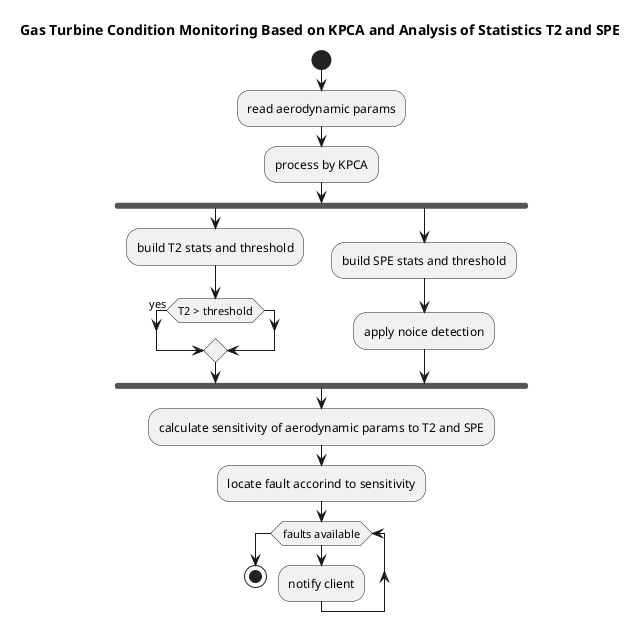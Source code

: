 @startuml 
title Gas Turbine Condition Monitoring Based on KPCA and Analysis of Statistics T2 and SPE

start
:read aerodynamic params;
:process by KPCA;
fork
  :build T2 stats and threshold;
  if (T2 > threshold) then (yes)
    
  endif
fork again
  :build SPE stats and threshold;
  :apply noice detection;
end fork
:calculate sensitivity of aerodynamic params to T2 and SPE;
:locate fault accorind to sensitivity;

while(faults available)
  :notify client;
endwhile
stop
@enduml
